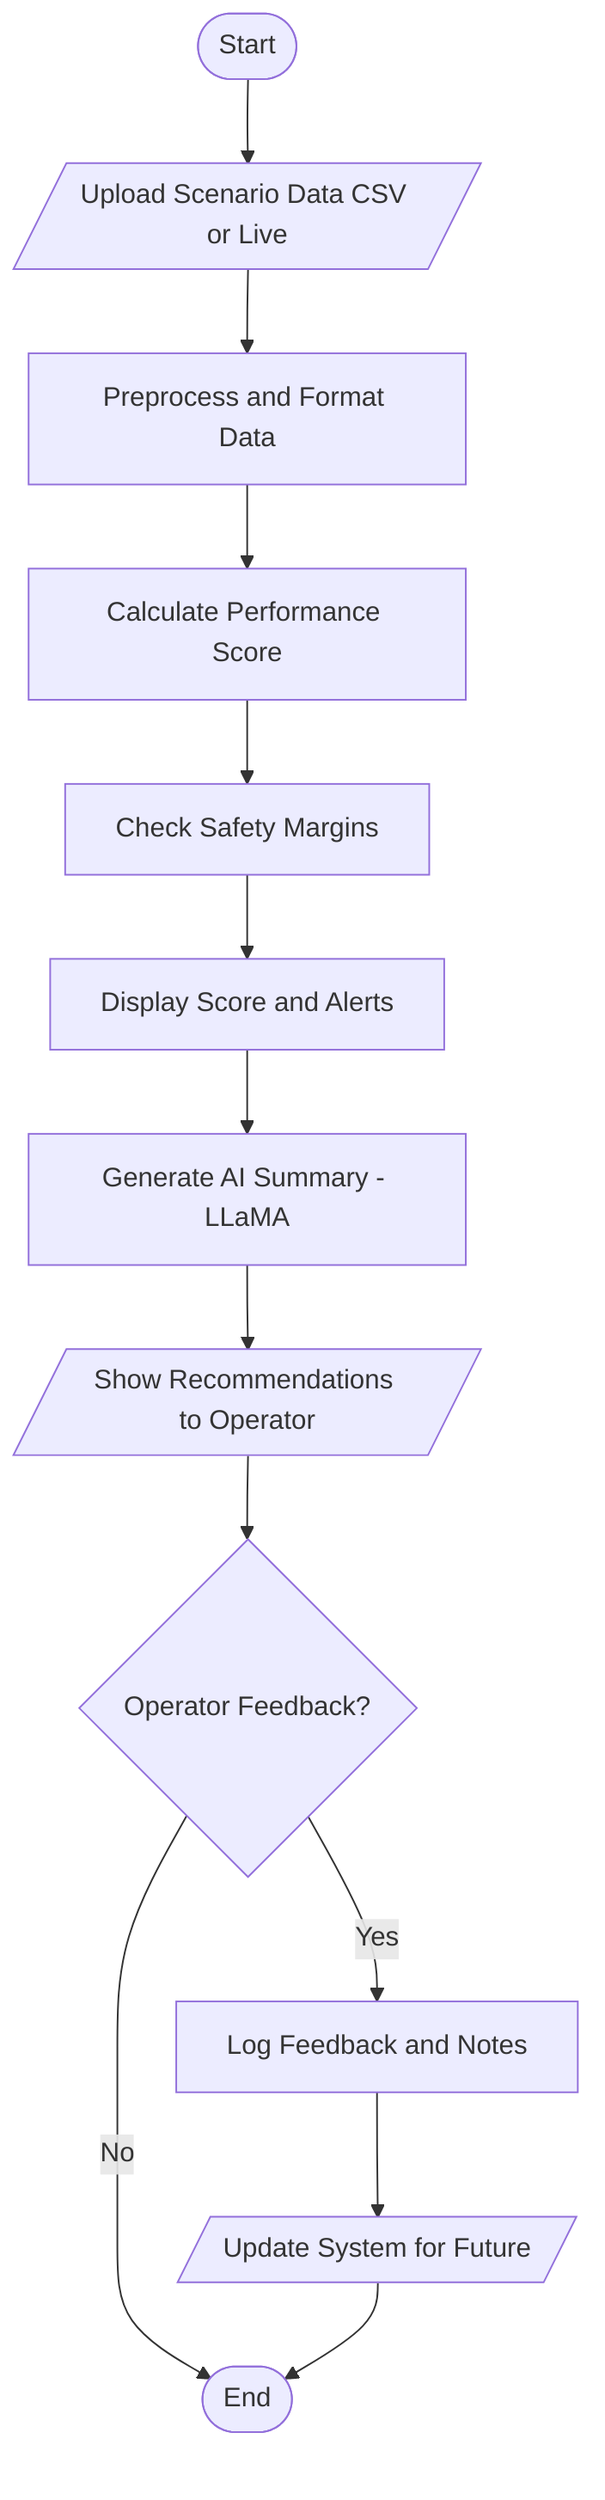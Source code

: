 flowchart TD
    Start([Start]) --> Input[/Upload Scenario Data CSV or Live/]
    Input --> Preprocess[Preprocess and Format Data]
    Preprocess --> ScoreCalc[Calculate Performance Score]
    ScoreCalc --> MarginCheck[Check Safety Margins]

    MarginCheck --> Display[Display Score and Alerts]
    Display --> LLaMA[Generate AI Summary - LLaMA]

    LLaMA --> ShowOutput[/Show Recommendations to Operator/]
    ShowOutput --> Decision{Operator Feedback?}
    Decision -- Yes --> Log[Log Feedback and Notes]
    Decision -- No --> End([End])

    Log --> Adaptation[/Update System for Future/]
    Adaptation --> End